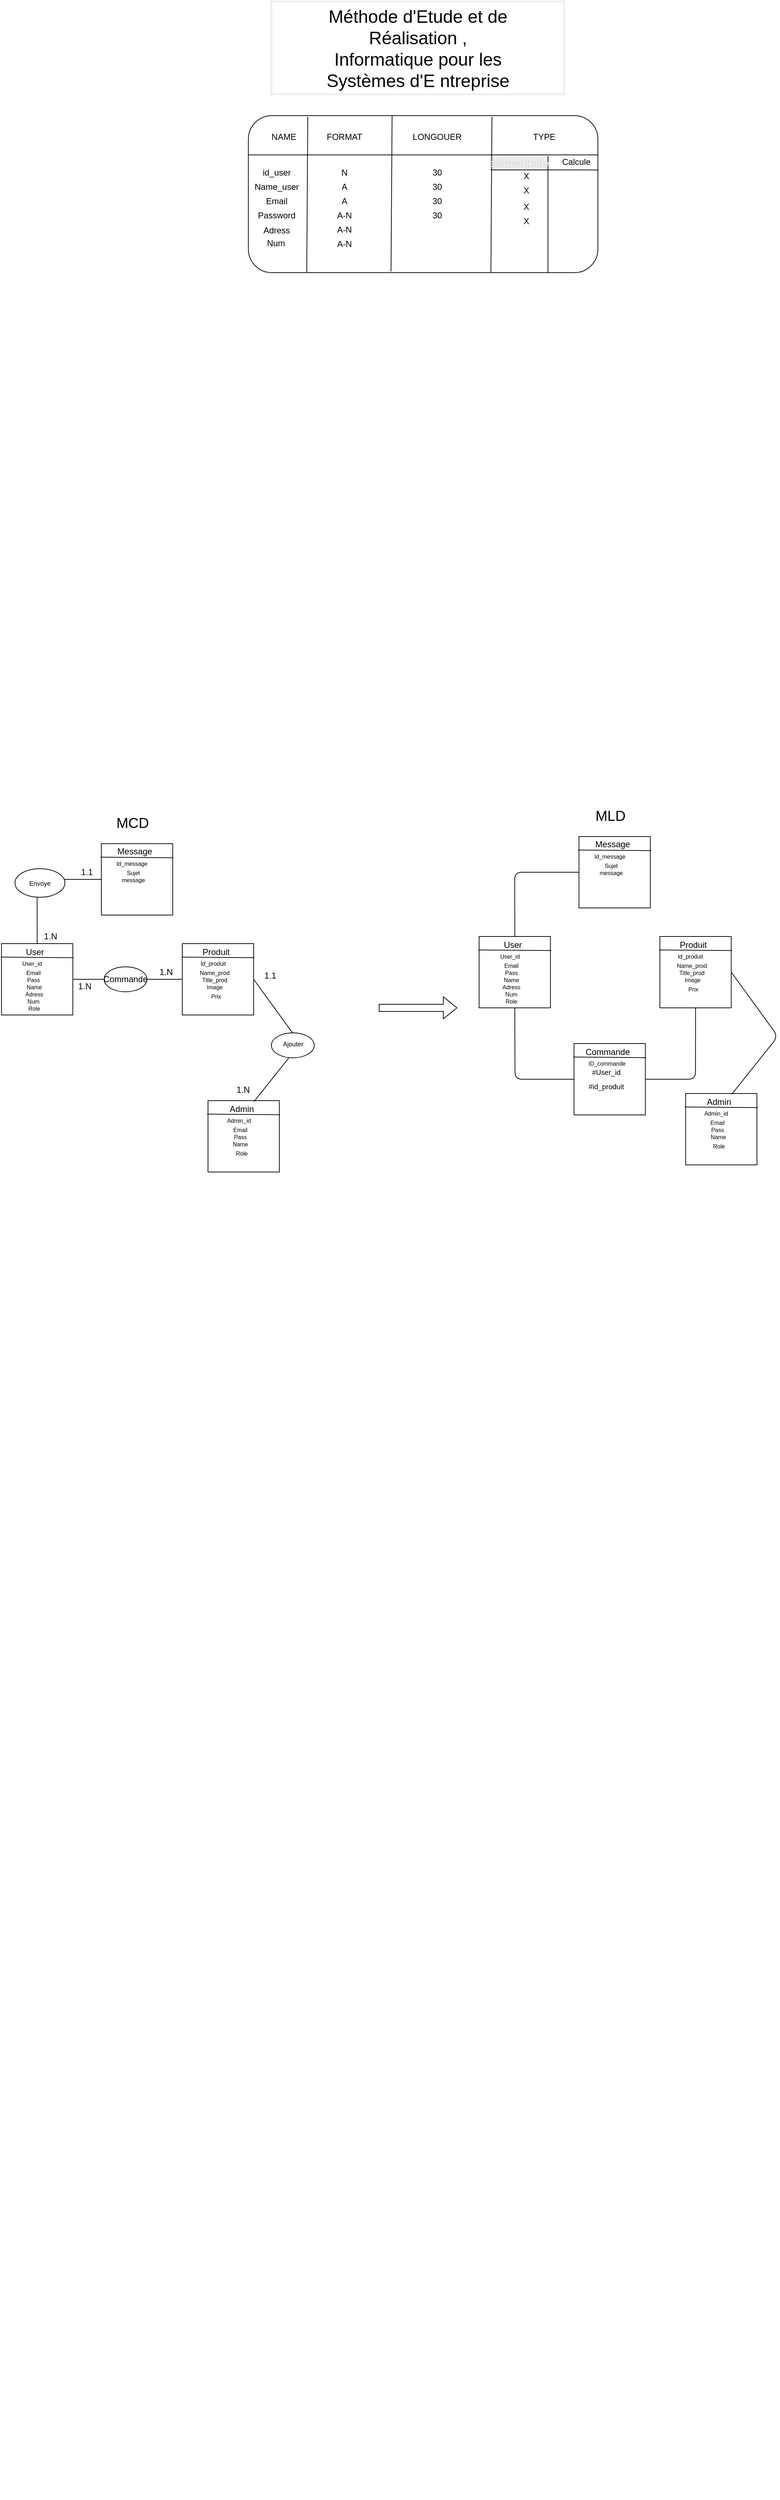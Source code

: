 <mxfile>
    <diagram id="gBSZ_7e9sKWmzLIpqArW" name="Page-1">
        <mxGraphModel dx="1149" dy="4177" grid="1" gridSize="10" guides="1" tooltips="1" connect="1" arrows="1" fold="1" page="1" pageScale="1" pageWidth="827" pageHeight="1169" math="0" shadow="0">
            <root>
                <mxCell id="0"/>
                <mxCell id="1" parent="0"/>
                <mxCell id="7" value="&lt;font style=&quot;font-size: 25px&quot;&gt;Méthode d'Etude et de&lt;br&gt;&lt;/font&gt;&lt;font style=&quot;font-size: 25px&quot;&gt;&lt;font style=&quot;font-size: 25px&quot;&gt;Réalisation &lt;/font&gt;,&lt;br&gt;&lt;/font&gt;&lt;font style=&quot;font-size: 25px&quot;&gt;Informatique pour les&lt;br&gt;&lt;/font&gt;&lt;font style=&quot;font-size: 25px&quot;&gt;Systèmes d'E ntreprise&lt;/font&gt;" style="text;html=1;fillColor=none;align=center;verticalAlign=middle;whiteSpace=wrap;rounded=0;strokeWidth=3;perimeterSpacing=0;strokeColor=#f0f0f0;" parent="1" vertex="1">
                    <mxGeometry x="629.51" y="-2340" width="410.49" height="130" as="geometry"/>
                </mxCell>
                <mxCell id="74" value="" style="rounded=1;whiteSpace=wrap;html=1;" parent="1" vertex="1">
                    <mxGeometry x="597.2" y="-2180" width="490" height="220" as="geometry"/>
                </mxCell>
                <mxCell id="75" value="" style="endArrow=none;html=1;entryX=1;entryY=0.25;entryDx=0;entryDy=0;exitX=0;exitY=0.25;exitDx=0;exitDy=0;" parent="1" source="74" target="74" edge="1">
                    <mxGeometry width="50" height="50" relative="1" as="geometry">
                        <mxPoint x="787.2" y="-1970" as="sourcePoint"/>
                        <mxPoint x="837.2" y="-2020" as="targetPoint"/>
                    </mxGeometry>
                </mxCell>
                <mxCell id="76" value="" style="endArrow=none;html=1;exitX=0.167;exitY=0.998;exitDx=0;exitDy=0;exitPerimeter=0;entryX=0.17;entryY=0.006;entryDx=0;entryDy=0;entryPerimeter=0;" parent="1" source="74" target="74" edge="1">
                    <mxGeometry width="50" height="50" relative="1" as="geometry">
                        <mxPoint x="787.2" y="-1970" as="sourcePoint"/>
                        <mxPoint x="677.2" y="-2180" as="targetPoint"/>
                    </mxGeometry>
                </mxCell>
                <mxCell id="77" value="" style="endArrow=none;html=1;exitX=0.167;exitY=0.998;exitDx=0;exitDy=0;exitPerimeter=0;entryX=0.17;entryY=0.006;entryDx=0;entryDy=0;entryPerimeter=0;" parent="1" edge="1">
                    <mxGeometry width="50" height="50" relative="1" as="geometry">
                        <mxPoint x="797.2" y="-1961.76" as="sourcePoint"/>
                        <mxPoint x="798.67" y="-2180" as="targetPoint"/>
                    </mxGeometry>
                </mxCell>
                <mxCell id="78" value="" style="endArrow=none;html=1;exitX=0.167;exitY=0.998;exitDx=0;exitDy=0;exitPerimeter=0;entryX=0.17;entryY=0.006;entryDx=0;entryDy=0;entryPerimeter=0;" parent="1" edge="1">
                    <mxGeometry width="50" height="50" relative="1" as="geometry">
                        <mxPoint x="937.2" y="-1960" as="sourcePoint"/>
                        <mxPoint x="938.67" y="-2178.24" as="targetPoint"/>
                    </mxGeometry>
                </mxCell>
                <mxCell id="79" value="NAME" style="text;html=1;fillColor=none;align=center;verticalAlign=middle;whiteSpace=wrap;rounded=0;strokeWidth=1;perimeterSpacing=0;" parent="1" vertex="1">
                    <mxGeometry x="627.2" y="-2170" width="40" height="40" as="geometry"/>
                </mxCell>
                <mxCell id="80" value="FORMAT" style="text;html=1;fillColor=none;align=center;verticalAlign=middle;whiteSpace=wrap;rounded=0;strokeWidth=1;perimeterSpacing=0;" parent="1" vertex="1">
                    <mxGeometry x="697.2" y="-2170" width="70" height="40" as="geometry"/>
                </mxCell>
                <mxCell id="81" value="LONGOUER" style="text;html=1;fillColor=none;align=center;verticalAlign=middle;whiteSpace=wrap;rounded=0;strokeWidth=1;perimeterSpacing=0;" parent="1" vertex="1">
                    <mxGeometry x="827.2" y="-2170" width="70" height="40" as="geometry"/>
                </mxCell>
                <mxCell id="82" value="TYPE" style="text;html=1;fillColor=none;align=center;verticalAlign=middle;whiteSpace=wrap;rounded=0;strokeWidth=1;perimeterSpacing=0;" parent="1" vertex="1">
                    <mxGeometry x="977.2" y="-2170" width="70" height="40" as="geometry"/>
                </mxCell>
                <mxCell id="83" value="" style="endArrow=none;html=1;" parent="1" target="74" edge="1">
                    <mxGeometry width="50" height="50" relative="1" as="geometry">
                        <mxPoint x="1012.2" y="-1960" as="sourcePoint"/>
                        <mxPoint x="1012.2" y="-2120" as="targetPoint"/>
                    </mxGeometry>
                </mxCell>
                <mxCell id="84" value="Name_user&lt;span style=&quot;color: rgba(0 , 0 , 0 , 0) ; font-family: monospace ; font-size: 0px&quot;&gt;%3CmxGraphModel%3E%3Croot%3E%3CmxCell%20id%3D%220%22%2F%3E%3CmxCell%20id%3D%221%22%20parent%3D%220%22%2F%3E%3CmxCell%20id%3D%222%22%20value%3D%22NAME%22%20style%3D%22text%3Bhtml%3D1%3BfillColor%3Dnone%3Balign%3Dcenter%3BverticalAlign%3Dmiddle%3BwhiteSpace%3Dwrap%3Brounded%3D0%3BstrokeWidth%3D1%3BperimeterSpacing%3D0%3B%22%20vertex%3D%221%22%20parent%3D%221%22%3E%3CmxGeometry%20x%3D%22110%22%20y%3D%22110%22%20width%3D%2240%22%20height%3D%2240%22%20as%3D%22geometry%22%2F%3E%3C%2FmxCell%3E%3C%2Froot%3E%3C%2FmxGraphModel%3E&lt;/span&gt;" style="text;html=1;fillColor=none;align=center;verticalAlign=middle;whiteSpace=wrap;rounded=0;strokeWidth=1;perimeterSpacing=0;" parent="1" vertex="1">
                    <mxGeometry x="617.2" y="-2090" width="40" height="20" as="geometry"/>
                </mxCell>
                <mxCell id="85" value="id_user" style="text;html=1;align=center;verticalAlign=middle;whiteSpace=wrap;rounded=0;strokeWidth=1;perimeterSpacing=0;" parent="1" vertex="1">
                    <mxGeometry x="617.2" y="-2110" width="40" height="20" as="geometry"/>
                </mxCell>
                <mxCell id="87" value="Adress" style="text;html=1;fillColor=none;align=center;verticalAlign=middle;whiteSpace=wrap;rounded=0;strokeWidth=1;perimeterSpacing=0;" parent="1" vertex="1">
                    <mxGeometry x="617.2" y="-2029" width="40" height="20" as="geometry"/>
                </mxCell>
                <mxCell id="88" value="N" style="text;html=1;align=center;verticalAlign=middle;whiteSpace=wrap;rounded=0;strokeWidth=1;perimeterSpacing=0;" parent="1" vertex="1">
                    <mxGeometry x="712.2" y="-2120" width="40" height="40" as="geometry"/>
                </mxCell>
                <mxCell id="89" value="A" style="text;html=1;align=center;verticalAlign=middle;whiteSpace=wrap;rounded=0;strokeWidth=1;perimeterSpacing=0;" parent="1" vertex="1">
                    <mxGeometry x="712.2" y="-2100" width="40" height="40" as="geometry"/>
                </mxCell>
                <mxCell id="90" value="A" style="text;html=1;align=center;verticalAlign=middle;whiteSpace=wrap;rounded=0;strokeWidth=1;perimeterSpacing=0;" parent="1" vertex="1">
                    <mxGeometry x="712.2" y="-2080" width="40" height="40" as="geometry"/>
                </mxCell>
                <mxCell id="91" value="A-N" style="text;html=1;align=center;verticalAlign=middle;whiteSpace=wrap;rounded=0;strokeWidth=1;perimeterSpacing=0;" parent="1" vertex="1">
                    <mxGeometry x="712.2" y="-2050" width="40" height="20" as="geometry"/>
                </mxCell>
                <mxCell id="92" value="30" style="text;html=1;align=center;verticalAlign=middle;whiteSpace=wrap;rounded=0;strokeWidth=1;perimeterSpacing=0;" parent="1" vertex="1">
                    <mxGeometry x="842.2" y="-2120" width="40" height="40" as="geometry"/>
                </mxCell>
                <mxCell id="93" value="30" style="text;html=1;align=center;verticalAlign=middle;whiteSpace=wrap;rounded=0;strokeWidth=1;perimeterSpacing=0;" parent="1" vertex="1">
                    <mxGeometry x="842.2" y="-2100" width="40" height="40" as="geometry"/>
                </mxCell>
                <mxCell id="94" value="30" style="text;html=1;align=center;verticalAlign=middle;whiteSpace=wrap;rounded=0;strokeWidth=1;perimeterSpacing=0;" parent="1" vertex="1">
                    <mxGeometry x="842.2" y="-2080" width="40" height="40" as="geometry"/>
                </mxCell>
                <mxCell id="95" value="30" style="text;html=1;align=center;verticalAlign=middle;whiteSpace=wrap;rounded=0;strokeWidth=1;perimeterSpacing=0;" parent="1" vertex="1">
                    <mxGeometry x="842.2" y="-2060" width="40" height="40" as="geometry"/>
                </mxCell>
                <mxCell id="96" value="" style="endArrow=none;html=1;entryX=1.001;entryY=0.346;entryDx=0;entryDy=0;entryPerimeter=0;" parent="1" target="74" edge="1">
                    <mxGeometry width="50" height="50" relative="1" as="geometry">
                        <mxPoint x="937.2" y="-2104" as="sourcePoint"/>
                        <mxPoint x="857.2" y="-2130" as="targetPoint"/>
                    </mxGeometry>
                </mxCell>
                <mxCell id="97" value="" style="endArrow=none;html=1;" parent="1" edge="1">
                    <mxGeometry width="50" height="50" relative="1" as="geometry">
                        <mxPoint x="1017.2" y="-1960" as="sourcePoint"/>
                        <mxPoint x="1017.2" y="-2123" as="targetPoint"/>
                    </mxGeometry>
                </mxCell>
                <mxCell id="98" value="&lt;span style=&quot;color: rgb(220 , 221 , 222) ; font-family: &amp;#34;whitney&amp;#34; , &amp;#34;helvetica neue&amp;#34; , &amp;#34;helvetica&amp;#34; , &amp;#34;arial&amp;#34; , sans-serif ; font-size: 16px ; text-align: left ; background-color: rgba(4 , 4 , 5 , 0.07)&quot;&gt;élémentaire&lt;br&gt;&lt;/span&gt;" style="text;html=1;align=center;verticalAlign=middle;whiteSpace=wrap;rounded=0;strokeWidth=1;perimeterSpacing=0;" parent="1" vertex="1">
                    <mxGeometry x="957.2" y="-2130" width="40" height="30" as="geometry"/>
                </mxCell>
                <mxCell id="99" value="Calcule" style="text;html=1;align=center;verticalAlign=middle;whiteSpace=wrap;rounded=0;strokeWidth=1;perimeterSpacing=0;" parent="1" vertex="1">
                    <mxGeometry x="1037.2" y="-2130" width="40" height="30" as="geometry"/>
                </mxCell>
                <mxCell id="100" value="X" style="text;html=1;align=center;verticalAlign=middle;whiteSpace=wrap;rounded=0;strokeWidth=1;perimeterSpacing=0;" parent="1" vertex="1">
                    <mxGeometry x="967.2" y="-2080" width="40" height="10" as="geometry"/>
                </mxCell>
                <mxCell id="101" value="X" style="text;html=1;align=center;verticalAlign=middle;whiteSpace=wrap;rounded=0;strokeWidth=1;perimeterSpacing=0;" parent="1" vertex="1">
                    <mxGeometry x="967.2" y="-2060" width="40" height="15" as="geometry"/>
                </mxCell>
                <mxCell id="102" value="X" style="text;html=1;align=center;verticalAlign=middle;whiteSpace=wrap;rounded=0;strokeWidth=1;perimeterSpacing=0;" parent="1" vertex="1">
                    <mxGeometry x="967.2" y="-2040" width="40" height="15" as="geometry"/>
                </mxCell>
                <mxCell id="103" value="X" style="text;html=1;align=center;verticalAlign=middle;whiteSpace=wrap;rounded=0;strokeWidth=1;perimeterSpacing=0;" parent="1" vertex="1">
                    <mxGeometry x="967.2" y="-2100" width="40" height="10" as="geometry"/>
                </mxCell>
                <mxCell id="104" value="Email" style="text;html=1;fillColor=none;align=center;verticalAlign=middle;whiteSpace=wrap;rounded=0;strokeWidth=1;perimeterSpacing=0;" parent="1" vertex="1">
                    <mxGeometry x="616.71" y="-2070" width="40" height="20" as="geometry"/>
                </mxCell>
                <mxCell id="105" value="Password" style="text;html=1;fillColor=none;align=center;verticalAlign=middle;whiteSpace=wrap;rounded=0;strokeWidth=1;perimeterSpacing=0;" parent="1" vertex="1">
                    <mxGeometry x="617.2" y="-2050" width="40" height="20" as="geometry"/>
                </mxCell>
                <mxCell id="106" value="A-N" style="text;html=1;align=center;verticalAlign=middle;whiteSpace=wrap;rounded=0;strokeWidth=1;perimeterSpacing=0;" parent="1" vertex="1">
                    <mxGeometry x="712.2" y="-2030" width="40" height="20" as="geometry"/>
                </mxCell>
                <mxCell id="107" value="A-N" style="text;html=1;align=center;verticalAlign=middle;whiteSpace=wrap;rounded=0;strokeWidth=1;perimeterSpacing=0;" parent="1" vertex="1">
                    <mxGeometry x="712.2" y="-2010" width="40" height="20" as="geometry"/>
                </mxCell>
                <mxCell id="116" value="Num" style="text;html=1;fillColor=none;align=center;verticalAlign=middle;whiteSpace=wrap;rounded=0;strokeWidth=1;perimeterSpacing=0;" parent="1" vertex="1">
                    <mxGeometry x="616.2" y="-2011" width="40" height="20" as="geometry"/>
                </mxCell>
                <mxCell id="126" value="" style="endArrow=none;html=1;" parent="1" edge="1">
                    <mxGeometry width="50" height="50" relative="1" as="geometry">
                        <mxPoint x="495" y="1158" as="sourcePoint"/>
                        <mxPoint x="495" y="1158" as="targetPoint"/>
                    </mxGeometry>
                </mxCell>
                <mxCell id="146" value="" style="whiteSpace=wrap;html=1;aspect=fixed;" parent="1" vertex="1">
                    <mxGeometry x="251.1" y="-1020" width="100" height="100" as="geometry"/>
                </mxCell>
                <mxCell id="147" value="User" style="text;html=1;strokeColor=none;fillColor=none;align=center;verticalAlign=middle;whiteSpace=wrap;rounded=0;" parent="1" vertex="1">
                    <mxGeometry x="278.1" y="-1018" width="40" height="20" as="geometry"/>
                </mxCell>
                <mxCell id="148" value="" style="endArrow=none;html=1;entryX=1.01;entryY=0.197;entryDx=0;entryDy=0;exitX=-0.011;exitY=0.189;exitDx=0;exitDy=0;entryPerimeter=0;exitPerimeter=0;" parent="1" source="146" target="146" edge="1">
                    <mxGeometry width="50" height="50" relative="1" as="geometry">
                        <mxPoint x="386.59" y="-960" as="sourcePoint"/>
                        <mxPoint x="436.59" y="-1010" as="targetPoint"/>
                        <Array as="points"/>
                    </mxGeometry>
                </mxCell>
                <mxCell id="149" value="&lt;font style=&quot;font-size: 8px&quot;&gt;User_id&lt;/font&gt;" style="text;html=1;strokeColor=none;fillColor=none;align=center;verticalAlign=middle;whiteSpace=wrap;rounded=0;" parent="1" vertex="1">
                    <mxGeometry x="274.1" y="-998" width="40" height="10" as="geometry"/>
                </mxCell>
                <mxCell id="150" value="&lt;font style=&quot;font-size: 8px&quot;&gt;Email&lt;/font&gt;" style="text;html=1;strokeColor=none;fillColor=none;align=center;verticalAlign=middle;whiteSpace=wrap;rounded=0;" parent="1" vertex="1">
                    <mxGeometry x="276.1" y="-985" width="40" height="10" as="geometry"/>
                </mxCell>
                <mxCell id="151" value="&lt;span style=&quot;font-size: 8px&quot;&gt;Pass&lt;/span&gt;" style="text;html=1;strokeColor=none;fillColor=none;align=center;verticalAlign=middle;whiteSpace=wrap;rounded=0;" parent="1" vertex="1">
                    <mxGeometry x="276.1" y="-975" width="40" height="10" as="geometry"/>
                </mxCell>
                <mxCell id="152" value="&lt;span style=&quot;font-size: 8px&quot;&gt;Name&lt;/span&gt;" style="text;html=1;strokeColor=none;fillColor=none;align=center;verticalAlign=middle;whiteSpace=wrap;rounded=0;" parent="1" vertex="1">
                    <mxGeometry x="276.59" y="-965" width="40" height="10" as="geometry"/>
                </mxCell>
                <mxCell id="153" value="&lt;span style=&quot;font-size: 8px&quot;&gt;Adress&lt;/span&gt;" style="text;html=1;strokeColor=none;fillColor=none;align=center;verticalAlign=middle;whiteSpace=wrap;rounded=0;" parent="1" vertex="1">
                    <mxGeometry x="276.59" y="-955" width="40" height="10" as="geometry"/>
                </mxCell>
                <mxCell id="154" value="&lt;span style=&quot;font-size: 8px&quot;&gt;Num&lt;/span&gt;" style="text;html=1;strokeColor=none;fillColor=none;align=center;verticalAlign=middle;whiteSpace=wrap;rounded=0;" parent="1" vertex="1">
                    <mxGeometry x="276.1" y="-945" width="40" height="10" as="geometry"/>
                </mxCell>
                <mxCell id="155" value="&lt;span style=&quot;font-size: 8px&quot;&gt;Role&lt;/span&gt;" style="text;html=1;strokeColor=none;fillColor=none;align=center;verticalAlign=middle;whiteSpace=wrap;rounded=0;" parent="1" vertex="1">
                    <mxGeometry x="276.59" y="-935" width="40" height="10" as="geometry"/>
                </mxCell>
                <mxCell id="156" value="" style="whiteSpace=wrap;html=1;aspect=fixed;" parent="1" vertex="1">
                    <mxGeometry x="504.56" y="-1020" width="100" height="100" as="geometry"/>
                </mxCell>
                <mxCell id="157" value="Produit" style="text;html=1;strokeColor=none;fillColor=none;align=center;verticalAlign=middle;whiteSpace=wrap;rounded=0;" parent="1" vertex="1">
                    <mxGeometry x="531.56" y="-1018" width="40" height="20" as="geometry"/>
                </mxCell>
                <mxCell id="158" value="" style="endArrow=none;html=1;entryX=1.01;entryY=0.197;entryDx=0;entryDy=0;exitX=-0.011;exitY=0.189;exitDx=0;exitDy=0;entryPerimeter=0;exitPerimeter=0;" parent="1" source="156" target="156" edge="1">
                    <mxGeometry width="50" height="50" relative="1" as="geometry">
                        <mxPoint x="640.05" y="-960" as="sourcePoint"/>
                        <mxPoint x="690.05" y="-1010" as="targetPoint"/>
                        <Array as="points"/>
                    </mxGeometry>
                </mxCell>
                <mxCell id="159" value="&lt;span style=&quot;font-size: 8px&quot;&gt;Id_produit&lt;/span&gt;" style="text;html=1;strokeColor=none;fillColor=none;align=center;verticalAlign=middle;whiteSpace=wrap;rounded=0;" parent="1" vertex="1">
                    <mxGeometry x="527.56" y="-998" width="40" height="10" as="geometry"/>
                </mxCell>
                <mxCell id="160" value="&lt;font style=&quot;font-size: 8px&quot;&gt;Name_prod&lt;/font&gt;" style="text;html=1;strokeColor=none;fillColor=none;align=center;verticalAlign=middle;whiteSpace=wrap;rounded=0;" parent="1" vertex="1">
                    <mxGeometry x="529.56" y="-985" width="40" height="10" as="geometry"/>
                </mxCell>
                <mxCell id="161" value="&lt;span style=&quot;font-size: 8px&quot;&gt;Title_prod&lt;/span&gt;" style="text;html=1;strokeColor=none;fillColor=none;align=center;verticalAlign=middle;whiteSpace=wrap;rounded=0;" parent="1" vertex="1">
                    <mxGeometry x="529.56" y="-975" width="40" height="10" as="geometry"/>
                </mxCell>
                <mxCell id="162" value="&lt;span style=&quot;font-size: 8px&quot;&gt;Image&lt;/span&gt;" style="text;html=1;strokeColor=none;fillColor=none;align=center;verticalAlign=middle;whiteSpace=wrap;rounded=0;" parent="1" vertex="1">
                    <mxGeometry x="530.05" y="-965" width="40" height="10" as="geometry"/>
                </mxCell>
                <mxCell id="165" value="&lt;span style=&quot;font-size: 8px&quot;&gt;Prix&lt;/span&gt;" style="text;html=1;strokeColor=none;fillColor=none;align=center;verticalAlign=middle;whiteSpace=wrap;rounded=0;" parent="1" vertex="1">
                    <mxGeometry x="531.56" y="-952" width="40" height="10" as="geometry"/>
                </mxCell>
                <mxCell id="178" value="" style="endArrow=none;html=1;entryX=0;entryY=0.5;entryDx=0;entryDy=0;exitX=1;exitY=0.5;exitDx=0;exitDy=0;" parent="1" source="146" target="156" edge="1">
                    <mxGeometry width="50" height="50" relative="1" as="geometry">
                        <mxPoint x="430" y="-890" as="sourcePoint"/>
                        <mxPoint x="480" y="-940" as="targetPoint"/>
                    </mxGeometry>
                </mxCell>
                <mxCell id="180" value="" style="ellipse;whiteSpace=wrap;html=1;" parent="1" vertex="1">
                    <mxGeometry x="395" y="-987.5" width="60" height="35" as="geometry"/>
                </mxCell>
                <mxCell id="186" value="" style="whiteSpace=wrap;html=1;aspect=fixed;" parent="1" vertex="1">
                    <mxGeometry x="540.61" y="-800" width="100" height="100" as="geometry"/>
                </mxCell>
                <mxCell id="187" value="Admin" style="text;html=1;strokeColor=none;fillColor=none;align=center;verticalAlign=middle;whiteSpace=wrap;rounded=0;" parent="1" vertex="1">
                    <mxGeometry x="567.61" y="-798" width="40" height="20" as="geometry"/>
                </mxCell>
                <mxCell id="188" value="" style="endArrow=none;html=1;entryX=1.01;entryY=0.197;entryDx=0;entryDy=0;exitX=-0.011;exitY=0.189;exitDx=0;exitDy=0;entryPerimeter=0;exitPerimeter=0;" parent="1" source="186" target="186" edge="1">
                    <mxGeometry width="50" height="50" relative="1" as="geometry">
                        <mxPoint x="676.1" y="-740" as="sourcePoint"/>
                        <mxPoint x="726.1" y="-790" as="targetPoint"/>
                        <Array as="points"/>
                    </mxGeometry>
                </mxCell>
                <mxCell id="189" value="&lt;span style=&quot;font-size: 8px&quot;&gt;Admin_id&lt;/span&gt;" style="text;html=1;strokeColor=none;fillColor=none;align=center;verticalAlign=middle;whiteSpace=wrap;rounded=0;" parent="1" vertex="1">
                    <mxGeometry x="563.61" y="-778" width="40" height="10" as="geometry"/>
                </mxCell>
                <mxCell id="190" value="&lt;font style=&quot;font-size: 8px&quot;&gt;Email&lt;/font&gt;" style="text;html=1;strokeColor=none;fillColor=none;align=center;verticalAlign=middle;whiteSpace=wrap;rounded=0;" parent="1" vertex="1">
                    <mxGeometry x="565.61" y="-765" width="40" height="10" as="geometry"/>
                </mxCell>
                <mxCell id="191" value="&lt;span style=&quot;font-size: 8px&quot;&gt;Pass&lt;/span&gt;" style="text;html=1;strokeColor=none;fillColor=none;align=center;verticalAlign=middle;whiteSpace=wrap;rounded=0;" parent="1" vertex="1">
                    <mxGeometry x="565.61" y="-755" width="40" height="10" as="geometry"/>
                </mxCell>
                <mxCell id="192" value="&lt;span style=&quot;font-size: 8px&quot;&gt;Name&lt;/span&gt;" style="text;html=1;strokeColor=none;fillColor=none;align=center;verticalAlign=middle;whiteSpace=wrap;rounded=0;" parent="1" vertex="1">
                    <mxGeometry x="566.1" y="-745" width="40" height="10" as="geometry"/>
                </mxCell>
                <mxCell id="193" value="&lt;span style=&quot;font-size: 8px&quot;&gt;Role&lt;/span&gt;" style="text;html=1;strokeColor=none;fillColor=none;align=center;verticalAlign=middle;whiteSpace=wrap;rounded=0;" parent="1" vertex="1">
                    <mxGeometry x="567.61" y="-732" width="40" height="10" as="geometry"/>
                </mxCell>
                <mxCell id="194" value="Commande" style="text;html=1;strokeColor=none;fillColor=none;align=center;verticalAlign=middle;whiteSpace=wrap;rounded=0;" parent="1" vertex="1">
                    <mxGeometry x="390" y="-980" width="70" height="20" as="geometry"/>
                </mxCell>
                <mxCell id="196" value="" style="endArrow=none;html=1;entryX=1;entryY=0.5;entryDx=0;entryDy=0;exitX=0.645;exitY=0.012;exitDx=0;exitDy=0;exitPerimeter=0;" parent="1" source="186" target="156" edge="1">
                    <mxGeometry width="50" height="50" relative="1" as="geometry">
                        <mxPoint x="490" y="-820" as="sourcePoint"/>
                        <mxPoint x="540" y="-870" as="targetPoint"/>
                        <Array as="points">
                            <mxPoint x="670" y="-880"/>
                        </Array>
                    </mxGeometry>
                </mxCell>
                <mxCell id="197" value="" style="ellipse;whiteSpace=wrap;html=1;" parent="1" vertex="1">
                    <mxGeometry x="629.51" y="-895" width="60" height="35" as="geometry"/>
                </mxCell>
                <mxCell id="198" value="&lt;font style=&quot;font-size: 9px&quot;&gt;Ajouter&lt;/font&gt;" style="text;html=1;strokeColor=none;fillColor=none;align=center;verticalAlign=middle;whiteSpace=wrap;rounded=0;" parent="1" vertex="1">
                    <mxGeometry x="624.51" y="-890" width="70" height="20" as="geometry"/>
                </mxCell>
                <mxCell id="200" value="" style="whiteSpace=wrap;html=1;aspect=fixed;" parent="1" vertex="1">
                    <mxGeometry x="391.1" y="-1160" width="100" height="100" as="geometry"/>
                </mxCell>
                <mxCell id="201" value="Message" style="text;html=1;strokeColor=none;fillColor=none;align=center;verticalAlign=middle;whiteSpace=wrap;rounded=0;" parent="1" vertex="1">
                    <mxGeometry x="418.1" y="-1158" width="40" height="18" as="geometry"/>
                </mxCell>
                <mxCell id="202" value="" style="endArrow=none;html=1;entryX=1.01;entryY=0.197;entryDx=0;entryDy=0;exitX=-0.011;exitY=0.189;exitDx=0;exitDy=0;entryPerimeter=0;exitPerimeter=0;" parent="1" source="200" target="200" edge="1">
                    <mxGeometry width="50" height="50" relative="1" as="geometry">
                        <mxPoint x="526.59" y="-1100" as="sourcePoint"/>
                        <mxPoint x="576.59" y="-1150" as="targetPoint"/>
                        <Array as="points"/>
                    </mxGeometry>
                </mxCell>
                <mxCell id="203" value="&lt;font style=&quot;font-size: 8px&quot;&gt;Id_message&lt;/font&gt;" style="text;html=1;strokeColor=none;fillColor=none;align=center;verticalAlign=middle;whiteSpace=wrap;rounded=0;" parent="1" vertex="1">
                    <mxGeometry x="414.1" y="-1138" width="40" height="10" as="geometry"/>
                </mxCell>
                <mxCell id="204" value="&lt;font style=&quot;font-size: 8px&quot;&gt;Sujet&lt;/font&gt;" style="text;html=1;strokeColor=none;fillColor=none;align=center;verticalAlign=middle;whiteSpace=wrap;rounded=0;" parent="1" vertex="1">
                    <mxGeometry x="416.1" y="-1125" width="40" height="10" as="geometry"/>
                </mxCell>
                <mxCell id="205" value="&lt;span style=&quot;font-size: 8px&quot;&gt;message&lt;/span&gt;" style="text;html=1;strokeColor=none;fillColor=none;align=center;verticalAlign=middle;whiteSpace=wrap;rounded=0;" parent="1" vertex="1">
                    <mxGeometry x="416.1" y="-1115" width="40" height="10" as="geometry"/>
                </mxCell>
                <mxCell id="210" value="" style="endArrow=none;html=1;entryX=0.5;entryY=0;entryDx=0;entryDy=0;exitX=0;exitY=0.5;exitDx=0;exitDy=0;" parent="1" source="200" target="146" edge="1">
                    <mxGeometry width="50" height="50" relative="1" as="geometry">
                        <mxPoint x="440" y="-990" as="sourcePoint"/>
                        <mxPoint x="490" y="-1040" as="targetPoint"/>
                        <Array as="points">
                            <mxPoint x="301" y="-1110"/>
                        </Array>
                    </mxGeometry>
                </mxCell>
                <mxCell id="211" value="" style="ellipse;whiteSpace=wrap;html=1;" parent="1" vertex="1">
                    <mxGeometry x="270" y="-1125" width="70" height="40" as="geometry"/>
                </mxCell>
                <mxCell id="212" value="&lt;font style=&quot;font-size: 9px&quot;&gt;Envoye&lt;/font&gt;" style="text;html=1;strokeColor=none;fillColor=none;align=center;verticalAlign=middle;whiteSpace=wrap;rounded=0;" parent="1" vertex="1">
                    <mxGeometry x="270" y="-1115" width="70" height="20" as="geometry"/>
                </mxCell>
                <mxCell id="213" value="1.N" style="text;html=1;strokeColor=none;fillColor=none;align=center;verticalAlign=middle;whiteSpace=wrap;rounded=0;" parent="1" vertex="1">
                    <mxGeometry x="300" y="-1040" width="40" height="20" as="geometry"/>
                </mxCell>
                <mxCell id="214" value="1.1" style="text;html=1;strokeColor=none;fillColor=none;align=center;verticalAlign=middle;whiteSpace=wrap;rounded=0;" parent="1" vertex="1">
                    <mxGeometry x="351.1" y="-1130" width="40" height="20" as="geometry"/>
                </mxCell>
                <mxCell id="215" value="1.N" style="text;html=1;strokeColor=none;fillColor=none;align=center;verticalAlign=middle;whiteSpace=wrap;rounded=0;" parent="1" vertex="1">
                    <mxGeometry x="569.51" y="-825" width="40" height="20" as="geometry"/>
                </mxCell>
                <mxCell id="216" value="1.1" style="text;html=1;strokeColor=none;fillColor=none;align=center;verticalAlign=middle;whiteSpace=wrap;rounded=0;" parent="1" vertex="1">
                    <mxGeometry x="607.61" y="-985" width="40" height="20" as="geometry"/>
                </mxCell>
                <mxCell id="412" value="1.N" style="text;html=1;strokeColor=none;fillColor=none;align=center;verticalAlign=middle;whiteSpace=wrap;rounded=0;" parent="1" vertex="1">
                    <mxGeometry x="348.05" y="-970" width="40" height="20" as="geometry"/>
                </mxCell>
                <mxCell id="413" value="1.N" style="text;html=1;strokeColor=none;fillColor=none;align=center;verticalAlign=middle;whiteSpace=wrap;rounded=0;" parent="1" vertex="1">
                    <mxGeometry x="461.54" y="-990" width="40" height="20" as="geometry"/>
                </mxCell>
                <mxCell id="415" value="&lt;span style=&quot;font-size: 20px&quot;&gt;MCD&lt;/span&gt;" style="text;html=1;strokeColor=none;fillColor=none;align=center;verticalAlign=middle;whiteSpace=wrap;rounded=0;" parent="1" vertex="1">
                    <mxGeometry x="400.05" y="-1200" width="70" height="20" as="geometry"/>
                </mxCell>
                <mxCell id="416" value="" style="whiteSpace=wrap;html=1;aspect=fixed;" parent="1" vertex="1">
                    <mxGeometry x="920.69" y="-1030" width="100" height="100" as="geometry"/>
                </mxCell>
                <mxCell id="417" value="User" style="text;html=1;strokeColor=none;fillColor=none;align=center;verticalAlign=middle;whiteSpace=wrap;rounded=0;" parent="1" vertex="1">
                    <mxGeometry x="947.69" y="-1028" width="40" height="20" as="geometry"/>
                </mxCell>
                <mxCell id="418" value="" style="endArrow=none;html=1;entryX=1.01;entryY=0.197;entryDx=0;entryDy=0;exitX=-0.011;exitY=0.189;exitDx=0;exitDy=0;entryPerimeter=0;exitPerimeter=0;" parent="1" source="416" target="416" edge="1">
                    <mxGeometry width="50" height="50" relative="1" as="geometry">
                        <mxPoint x="1056.18" y="-970" as="sourcePoint"/>
                        <mxPoint x="1106.18" y="-1020" as="targetPoint"/>
                        <Array as="points"/>
                    </mxGeometry>
                </mxCell>
                <mxCell id="419" value="&lt;font style=&quot;font-size: 8px&quot;&gt;User_id&lt;/font&gt;" style="text;html=1;strokeColor=none;fillColor=none;align=center;verticalAlign=middle;whiteSpace=wrap;rounded=0;" parent="1" vertex="1">
                    <mxGeometry x="943.69" y="-1008" width="40" height="10" as="geometry"/>
                </mxCell>
                <mxCell id="420" value="&lt;font style=&quot;font-size: 8px&quot;&gt;Email&lt;/font&gt;" style="text;html=1;strokeColor=none;fillColor=none;align=center;verticalAlign=middle;whiteSpace=wrap;rounded=0;" parent="1" vertex="1">
                    <mxGeometry x="945.69" y="-995" width="40" height="10" as="geometry"/>
                </mxCell>
                <mxCell id="421" value="&lt;span style=&quot;font-size: 8px&quot;&gt;Pass&lt;/span&gt;" style="text;html=1;strokeColor=none;fillColor=none;align=center;verticalAlign=middle;whiteSpace=wrap;rounded=0;" parent="1" vertex="1">
                    <mxGeometry x="945.69" y="-985" width="40" height="10" as="geometry"/>
                </mxCell>
                <mxCell id="422" value="&lt;span style=&quot;font-size: 8px&quot;&gt;Name&lt;/span&gt;" style="text;html=1;strokeColor=none;fillColor=none;align=center;verticalAlign=middle;whiteSpace=wrap;rounded=0;" parent="1" vertex="1">
                    <mxGeometry x="946.18" y="-975" width="40" height="10" as="geometry"/>
                </mxCell>
                <mxCell id="423" value="&lt;span style=&quot;font-size: 8px&quot;&gt;Adress&lt;/span&gt;" style="text;html=1;strokeColor=none;fillColor=none;align=center;verticalAlign=middle;whiteSpace=wrap;rounded=0;" parent="1" vertex="1">
                    <mxGeometry x="946.18" y="-965" width="40" height="10" as="geometry"/>
                </mxCell>
                <mxCell id="424" value="&lt;span style=&quot;font-size: 8px&quot;&gt;Num&lt;/span&gt;" style="text;html=1;strokeColor=none;fillColor=none;align=center;verticalAlign=middle;whiteSpace=wrap;rounded=0;" parent="1" vertex="1">
                    <mxGeometry x="945.69" y="-955" width="40" height="10" as="geometry"/>
                </mxCell>
                <mxCell id="425" value="&lt;span style=&quot;font-size: 8px&quot;&gt;Role&lt;/span&gt;" style="text;html=1;strokeColor=none;fillColor=none;align=center;verticalAlign=middle;whiteSpace=wrap;rounded=0;" parent="1" vertex="1">
                    <mxGeometry x="946.18" y="-945" width="40" height="10" as="geometry"/>
                </mxCell>
                <mxCell id="426" value="" style="whiteSpace=wrap;html=1;aspect=fixed;" parent="1" vertex="1">
                    <mxGeometry x="1174.15" y="-1030" width="100" height="100" as="geometry"/>
                </mxCell>
                <mxCell id="427" value="Produit" style="text;html=1;strokeColor=none;fillColor=none;align=center;verticalAlign=middle;whiteSpace=wrap;rounded=0;" parent="1" vertex="1">
                    <mxGeometry x="1201.15" y="-1028" width="40" height="20" as="geometry"/>
                </mxCell>
                <mxCell id="428" value="" style="endArrow=none;html=1;entryX=1.01;entryY=0.197;entryDx=0;entryDy=0;exitX=-0.011;exitY=0.189;exitDx=0;exitDy=0;entryPerimeter=0;exitPerimeter=0;" parent="1" source="426" target="426" edge="1">
                    <mxGeometry width="50" height="50" relative="1" as="geometry">
                        <mxPoint x="1309.64" y="-970" as="sourcePoint"/>
                        <mxPoint x="1359.64" y="-1020" as="targetPoint"/>
                        <Array as="points"/>
                    </mxGeometry>
                </mxCell>
                <mxCell id="429" value="&lt;span style=&quot;font-size: 8px&quot;&gt;Id_produit&lt;/span&gt;" style="text;html=1;strokeColor=none;fillColor=none;align=center;verticalAlign=middle;whiteSpace=wrap;rounded=0;" parent="1" vertex="1">
                    <mxGeometry x="1197.15" y="-1008" width="40" height="10" as="geometry"/>
                </mxCell>
                <mxCell id="430" value="&lt;font style=&quot;font-size: 8px&quot;&gt;Name_prod&lt;/font&gt;" style="text;html=1;strokeColor=none;fillColor=none;align=center;verticalAlign=middle;whiteSpace=wrap;rounded=0;" parent="1" vertex="1">
                    <mxGeometry x="1199.15" y="-995" width="40" height="10" as="geometry"/>
                </mxCell>
                <mxCell id="431" value="&lt;span style=&quot;font-size: 8px&quot;&gt;Title_prod&lt;/span&gt;" style="text;html=1;strokeColor=none;fillColor=none;align=center;verticalAlign=middle;whiteSpace=wrap;rounded=0;" parent="1" vertex="1">
                    <mxGeometry x="1199.15" y="-985" width="40" height="10" as="geometry"/>
                </mxCell>
                <mxCell id="432" value="&lt;span style=&quot;font-size: 8px&quot;&gt;Image&lt;/span&gt;" style="text;html=1;strokeColor=none;fillColor=none;align=center;verticalAlign=middle;whiteSpace=wrap;rounded=0;" parent="1" vertex="1">
                    <mxGeometry x="1199.64" y="-975" width="40" height="10" as="geometry"/>
                </mxCell>
                <mxCell id="433" value="&lt;span style=&quot;font-size: 8px&quot;&gt;Prix&lt;/span&gt;" style="text;html=1;strokeColor=none;fillColor=none;align=center;verticalAlign=middle;whiteSpace=wrap;rounded=0;" parent="1" vertex="1">
                    <mxGeometry x="1201.15" y="-962" width="40" height="10" as="geometry"/>
                </mxCell>
                <mxCell id="436" value="" style="whiteSpace=wrap;html=1;aspect=fixed;" parent="1" vertex="1">
                    <mxGeometry x="1210.2" y="-810" width="100" height="100" as="geometry"/>
                </mxCell>
                <mxCell id="437" value="Admin" style="text;html=1;strokeColor=none;fillColor=none;align=center;verticalAlign=middle;whiteSpace=wrap;rounded=0;" parent="1" vertex="1">
                    <mxGeometry x="1237.2" y="-808" width="40" height="20" as="geometry"/>
                </mxCell>
                <mxCell id="438" value="" style="endArrow=none;html=1;entryX=1.01;entryY=0.197;entryDx=0;entryDy=0;exitX=-0.011;exitY=0.189;exitDx=0;exitDy=0;entryPerimeter=0;exitPerimeter=0;" parent="1" source="436" target="436" edge="1">
                    <mxGeometry width="50" height="50" relative="1" as="geometry">
                        <mxPoint x="1345.69" y="-750" as="sourcePoint"/>
                        <mxPoint x="1395.69" y="-800" as="targetPoint"/>
                        <Array as="points"/>
                    </mxGeometry>
                </mxCell>
                <mxCell id="439" value="&lt;span style=&quot;font-size: 8px&quot;&gt;Admin_id&lt;/span&gt;" style="text;html=1;strokeColor=none;fillColor=none;align=center;verticalAlign=middle;whiteSpace=wrap;rounded=0;" parent="1" vertex="1">
                    <mxGeometry x="1233.2" y="-788" width="40" height="10" as="geometry"/>
                </mxCell>
                <mxCell id="440" value="&lt;font style=&quot;font-size: 8px&quot;&gt;Email&lt;/font&gt;" style="text;html=1;strokeColor=none;fillColor=none;align=center;verticalAlign=middle;whiteSpace=wrap;rounded=0;" parent="1" vertex="1">
                    <mxGeometry x="1235.2" y="-775" width="40" height="10" as="geometry"/>
                </mxCell>
                <mxCell id="441" value="&lt;span style=&quot;font-size: 8px&quot;&gt;Pass&lt;/span&gt;" style="text;html=1;strokeColor=none;fillColor=none;align=center;verticalAlign=middle;whiteSpace=wrap;rounded=0;" parent="1" vertex="1">
                    <mxGeometry x="1235.2" y="-765" width="40" height="10" as="geometry"/>
                </mxCell>
                <mxCell id="442" value="&lt;span style=&quot;font-size: 8px&quot;&gt;Name&lt;/span&gt;" style="text;html=1;strokeColor=none;fillColor=none;align=center;verticalAlign=middle;whiteSpace=wrap;rounded=0;" parent="1" vertex="1">
                    <mxGeometry x="1235.69" y="-755" width="40" height="10" as="geometry"/>
                </mxCell>
                <mxCell id="443" value="&lt;span style=&quot;font-size: 8px&quot;&gt;Role&lt;/span&gt;" style="text;html=1;strokeColor=none;fillColor=none;align=center;verticalAlign=middle;whiteSpace=wrap;rounded=0;" parent="1" vertex="1">
                    <mxGeometry x="1237.2" y="-742" width="40" height="10" as="geometry"/>
                </mxCell>
                <mxCell id="445" value="" style="endArrow=none;html=1;entryX=1;entryY=0.5;entryDx=0;entryDy=0;exitX=0.645;exitY=0.012;exitDx=0;exitDy=0;exitPerimeter=0;" parent="1" source="436" target="426" edge="1">
                    <mxGeometry width="50" height="50" relative="1" as="geometry">
                        <mxPoint x="1159.59" y="-830" as="sourcePoint"/>
                        <mxPoint x="1209.59" y="-880" as="targetPoint"/>
                        <Array as="points">
                            <mxPoint x="1339.59" y="-890"/>
                        </Array>
                    </mxGeometry>
                </mxCell>
                <mxCell id="448" value="" style="whiteSpace=wrap;html=1;aspect=fixed;" parent="1" vertex="1">
                    <mxGeometry x="1060.69" y="-1170" width="100" height="100" as="geometry"/>
                </mxCell>
                <mxCell id="449" value="Message" style="text;html=1;strokeColor=none;fillColor=none;align=center;verticalAlign=middle;whiteSpace=wrap;rounded=0;" parent="1" vertex="1">
                    <mxGeometry x="1087.69" y="-1168" width="40" height="18" as="geometry"/>
                </mxCell>
                <mxCell id="450" value="" style="endArrow=none;html=1;entryX=1.01;entryY=0.197;entryDx=0;entryDy=0;exitX=-0.011;exitY=0.189;exitDx=0;exitDy=0;entryPerimeter=0;exitPerimeter=0;" parent="1" source="448" target="448" edge="1">
                    <mxGeometry width="50" height="50" relative="1" as="geometry">
                        <mxPoint x="1196.18" y="-1110" as="sourcePoint"/>
                        <mxPoint x="1246.18" y="-1160" as="targetPoint"/>
                        <Array as="points"/>
                    </mxGeometry>
                </mxCell>
                <mxCell id="451" value="&lt;font style=&quot;font-size: 8px&quot;&gt;Id_message&lt;/font&gt;" style="text;html=1;strokeColor=none;fillColor=none;align=center;verticalAlign=middle;whiteSpace=wrap;rounded=0;" parent="1" vertex="1">
                    <mxGeometry x="1083.69" y="-1148" width="40" height="10" as="geometry"/>
                </mxCell>
                <mxCell id="452" value="&lt;font style=&quot;font-size: 8px&quot;&gt;Sujet&lt;/font&gt;" style="text;html=1;strokeColor=none;fillColor=none;align=center;verticalAlign=middle;whiteSpace=wrap;rounded=0;" parent="1" vertex="1">
                    <mxGeometry x="1085.69" y="-1135" width="40" height="10" as="geometry"/>
                </mxCell>
                <mxCell id="453" value="&lt;span style=&quot;font-size: 8px&quot;&gt;message&lt;/span&gt;" style="text;html=1;strokeColor=none;fillColor=none;align=center;verticalAlign=middle;whiteSpace=wrap;rounded=0;" parent="1" vertex="1">
                    <mxGeometry x="1085.69" y="-1125" width="40" height="10" as="geometry"/>
                </mxCell>
                <mxCell id="454" value="" style="endArrow=none;html=1;entryX=0.5;entryY=0;entryDx=0;entryDy=0;exitX=0;exitY=0.5;exitDx=0;exitDy=0;" parent="1" source="448" target="416" edge="1">
                    <mxGeometry width="50" height="50" relative="1" as="geometry">
                        <mxPoint x="1109.59" y="-1000" as="sourcePoint"/>
                        <mxPoint x="1159.59" y="-1050" as="targetPoint"/>
                        <Array as="points">
                            <mxPoint x="970.59" y="-1120"/>
                        </Array>
                    </mxGeometry>
                </mxCell>
                <mxCell id="463" value="&lt;span style=&quot;font-size: 20px&quot;&gt;MLD&lt;/span&gt;" style="text;html=1;strokeColor=none;fillColor=none;align=center;verticalAlign=middle;whiteSpace=wrap;rounded=0;" parent="1" vertex="1">
                    <mxGeometry x="1069.64" y="-1210" width="70" height="20" as="geometry"/>
                </mxCell>
                <mxCell id="464" value="" style="whiteSpace=wrap;html=1;aspect=fixed;" parent="1" vertex="1">
                    <mxGeometry x="1053.74" y="-880" width="100" height="100" as="geometry"/>
                </mxCell>
                <mxCell id="465" value="Commande" style="text;html=1;strokeColor=none;fillColor=none;align=center;verticalAlign=middle;whiteSpace=wrap;rounded=0;" parent="1" vertex="1">
                    <mxGeometry x="1080.74" y="-878" width="40" height="20" as="geometry"/>
                </mxCell>
                <mxCell id="466" value="" style="endArrow=none;html=1;entryX=1.01;entryY=0.197;entryDx=0;entryDy=0;exitX=-0.011;exitY=0.189;exitDx=0;exitDy=0;entryPerimeter=0;exitPerimeter=0;" parent="1" source="464" target="464" edge="1">
                    <mxGeometry width="50" height="50" relative="1" as="geometry">
                        <mxPoint x="1189.23" y="-820" as="sourcePoint"/>
                        <mxPoint x="1239.23" y="-870" as="targetPoint"/>
                        <Array as="points"/>
                    </mxGeometry>
                </mxCell>
                <mxCell id="467" value="&lt;span style=&quot;font-size: 8px&quot;&gt;ID_commande&lt;/span&gt;" style="text;html=1;strokeColor=none;fillColor=none;align=center;verticalAlign=middle;whiteSpace=wrap;rounded=0;" parent="1" vertex="1">
                    <mxGeometry x="1082.64" y="-858" width="34.1" height="10" as="geometry"/>
                </mxCell>
                <mxCell id="468" value="&lt;font style=&quot;font-size: 10px&quot;&gt;#User_id&lt;/font&gt;" style="text;html=1;strokeColor=none;fillColor=none;align=center;verticalAlign=middle;whiteSpace=wrap;rounded=0;" parent="1" vertex="1">
                    <mxGeometry x="1078.74" y="-845" width="40" height="10" as="geometry"/>
                </mxCell>
                <mxCell id="469" value="&lt;font style=&quot;font-size: 10px&quot;&gt;#id_produit&lt;/font&gt;" style="text;html=1;strokeColor=none;fillColor=none;align=center;verticalAlign=middle;whiteSpace=wrap;rounded=0;" parent="1" vertex="1">
                    <mxGeometry x="1079.23" y="-825" width="40" height="10" as="geometry"/>
                </mxCell>
                <mxCell id="470" value="" style="endArrow=none;html=1;entryX=0.5;entryY=1;entryDx=0;entryDy=0;exitX=1;exitY=0.5;exitDx=0;exitDy=0;" parent="1" source="464" target="426" edge="1">
                    <mxGeometry width="50" height="50" relative="1" as="geometry">
                        <mxPoint x="1100" y="-810" as="sourcePoint"/>
                        <mxPoint x="1150" y="-860" as="targetPoint"/>
                        <Array as="points">
                            <mxPoint x="1224" y="-830"/>
                        </Array>
                    </mxGeometry>
                </mxCell>
                <mxCell id="471" value="" style="endArrow=none;html=1;entryX=0.5;entryY=1;entryDx=0;entryDy=0;exitX=0;exitY=0.5;exitDx=0;exitDy=0;" parent="1" source="464" target="416" edge="1">
                    <mxGeometry width="50" height="50" relative="1" as="geometry">
                        <mxPoint x="1100" y="-810" as="sourcePoint"/>
                        <mxPoint x="1150" y="-860" as="targetPoint"/>
                        <Array as="points">
                            <mxPoint x="971" y="-830"/>
                        </Array>
                    </mxGeometry>
                </mxCell>
                <mxCell id="472" value="" style="shape=flexArrow;endArrow=classic;html=1;" parent="1" edge="1">
                    <mxGeometry width="50" height="50" relative="1" as="geometry">
                        <mxPoint x="780" y="-930" as="sourcePoint"/>
                        <mxPoint x="890" y="-930" as="targetPoint"/>
                    </mxGeometry>
                </mxCell>
            </root>
        </mxGraphModel>
    </diagram>
</mxfile>